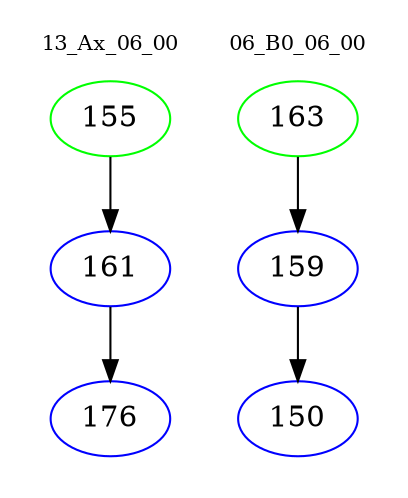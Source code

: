 digraph{
subgraph cluster_0 {
color = white
label = "13_Ax_06_00";
fontsize=10;
T0_155 [label="155", color="green"]
T0_155 -> T0_161 [color="black"]
T0_161 [label="161", color="blue"]
T0_161 -> T0_176 [color="black"]
T0_176 [label="176", color="blue"]
}
subgraph cluster_1 {
color = white
label = "06_B0_06_00";
fontsize=10;
T1_163 [label="163", color="green"]
T1_163 -> T1_159 [color="black"]
T1_159 [label="159", color="blue"]
T1_159 -> T1_150 [color="black"]
T1_150 [label="150", color="blue"]
}
}
